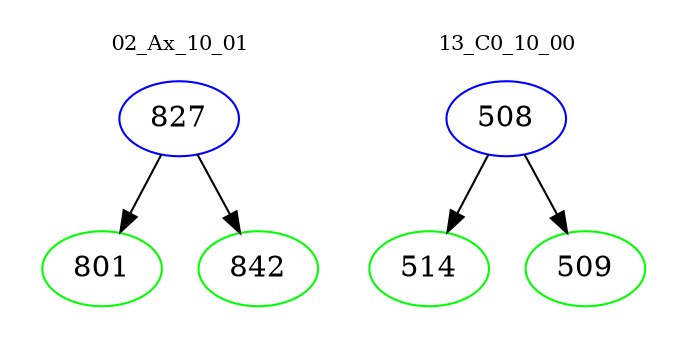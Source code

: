 digraph{
subgraph cluster_0 {
color = white
label = "02_Ax_10_01";
fontsize=10;
T0_827 [label="827", color="blue"]
T0_827 -> T0_801 [color="black"]
T0_801 [label="801", color="green"]
T0_827 -> T0_842 [color="black"]
T0_842 [label="842", color="green"]
}
subgraph cluster_1 {
color = white
label = "13_C0_10_00";
fontsize=10;
T1_508 [label="508", color="blue"]
T1_508 -> T1_514 [color="black"]
T1_514 [label="514", color="green"]
T1_508 -> T1_509 [color="black"]
T1_509 [label="509", color="green"]
}
}
